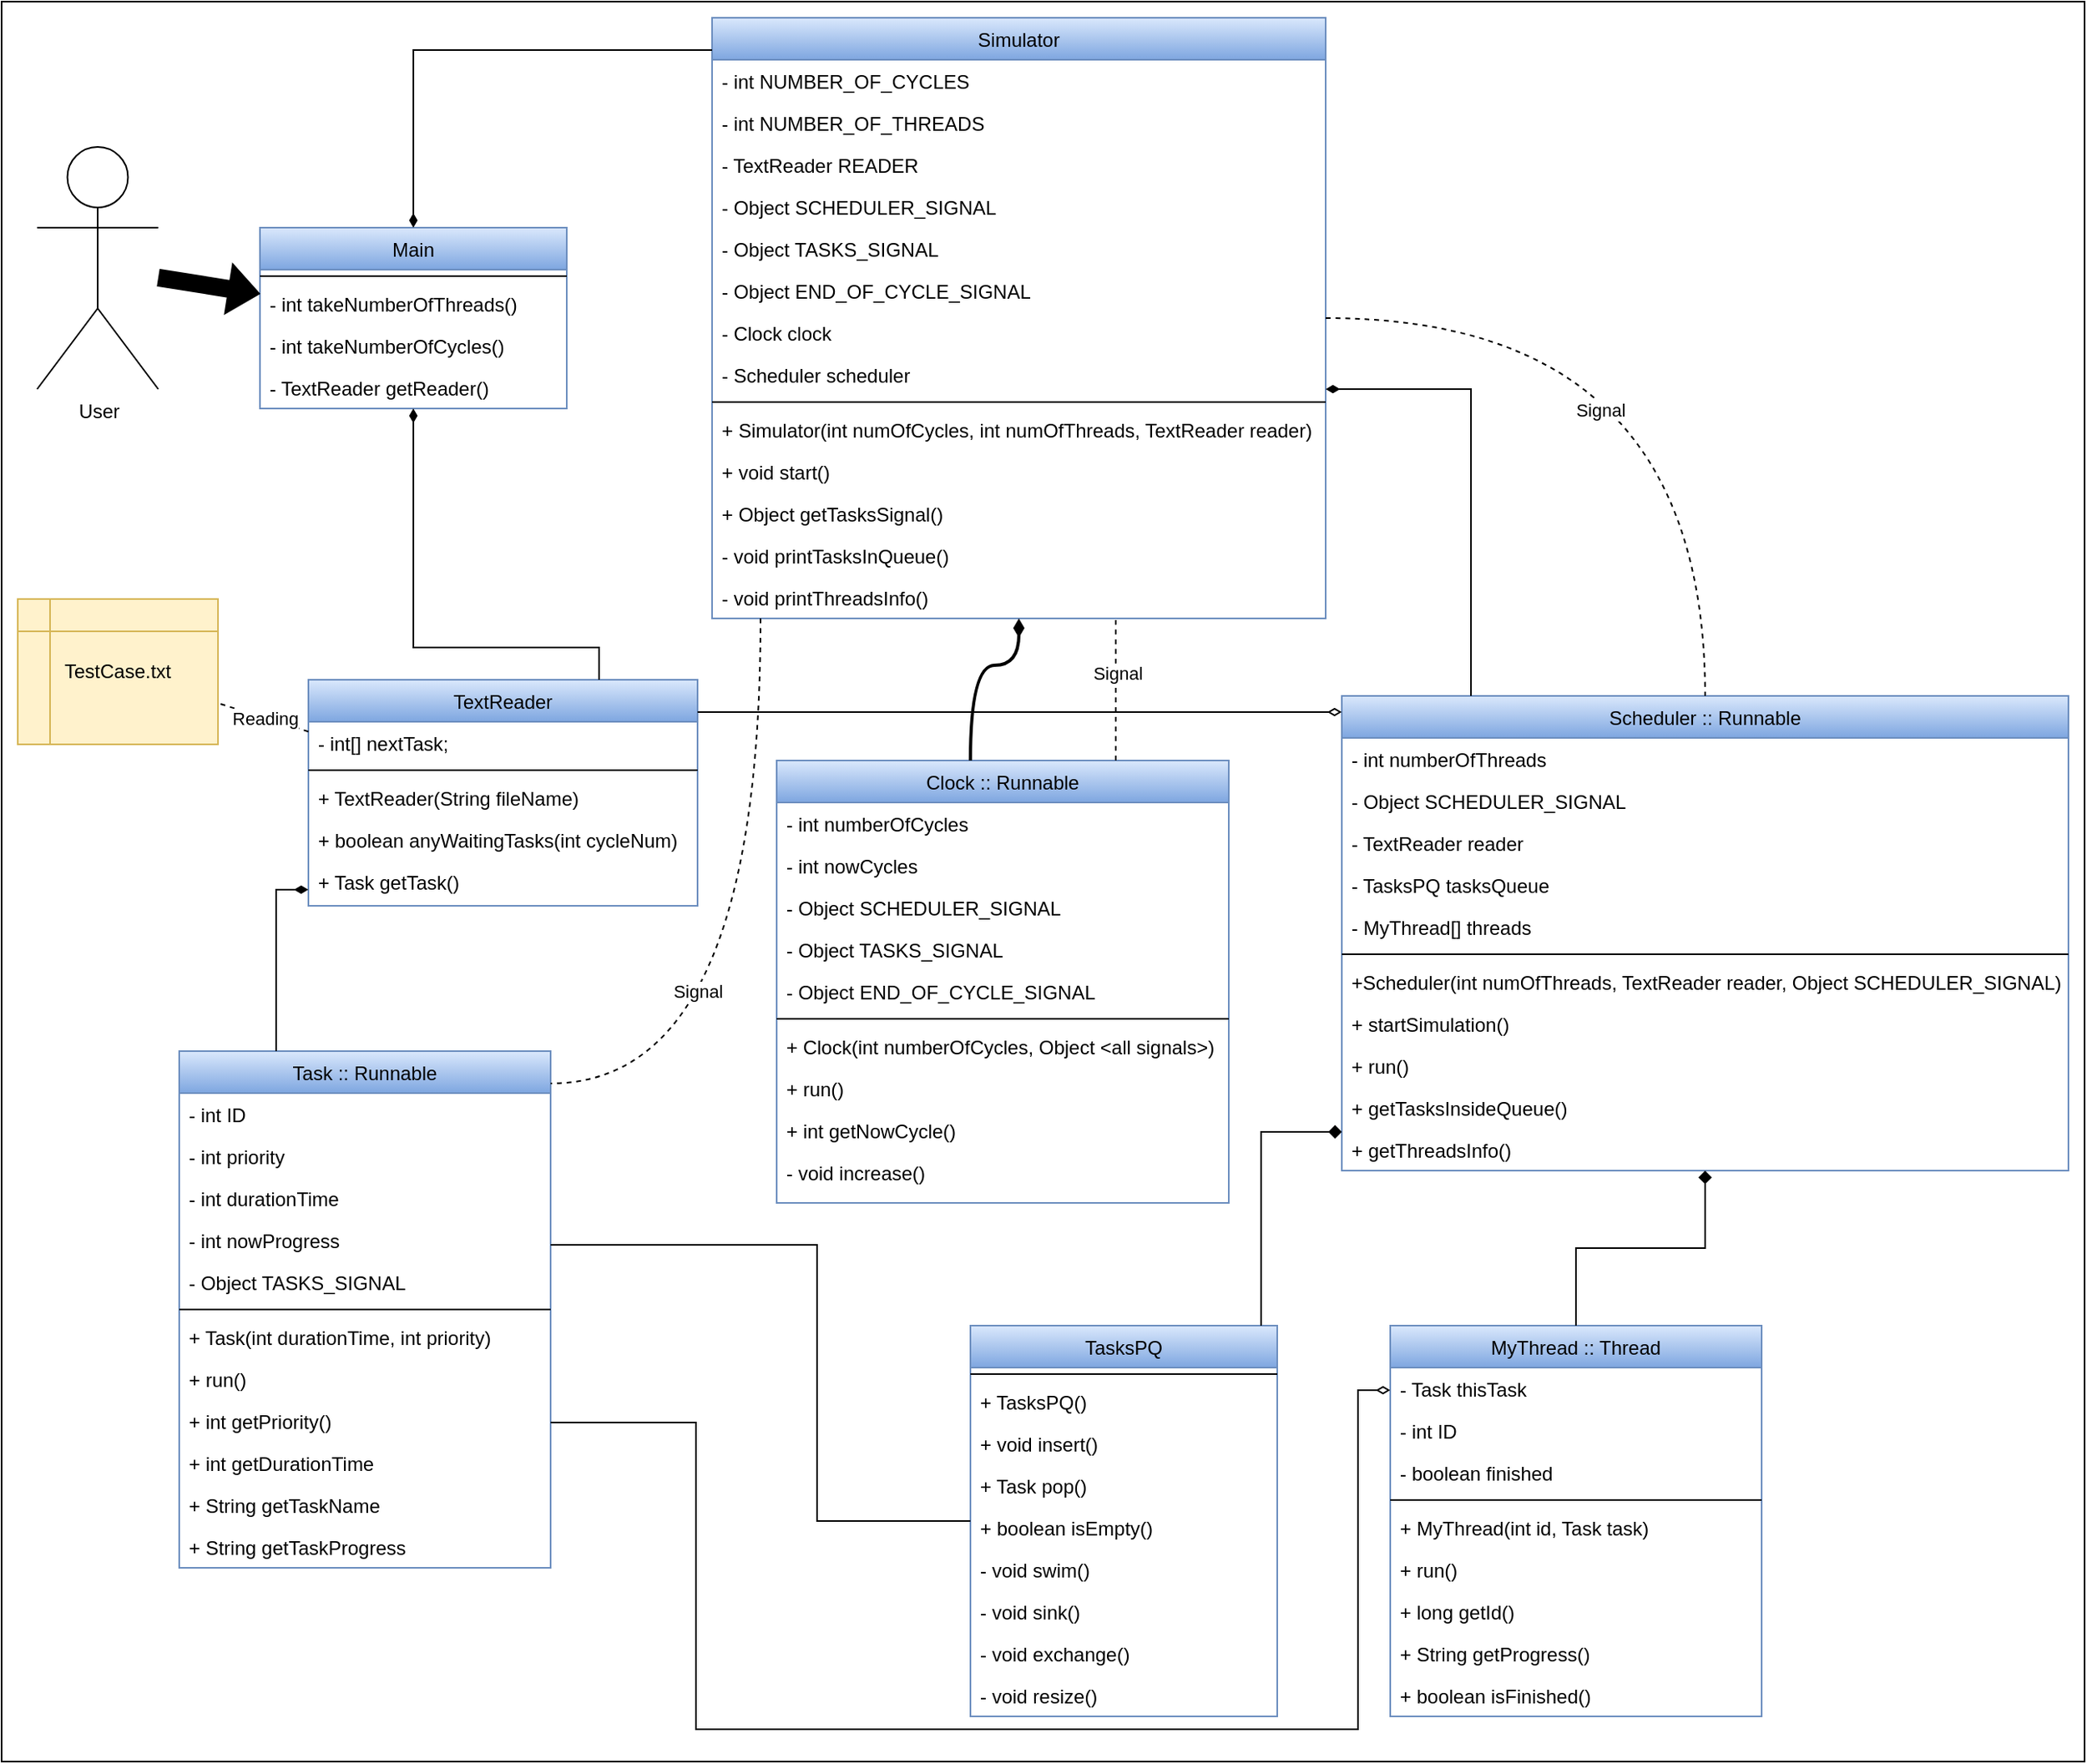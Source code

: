 <mxfile version="20.4.1" type="device"><diagram id="C5RBs43oDa-KdzZeNtuy" name="Page-1"><mxGraphModel dx="2091" dy="1861" grid="1" gridSize="10" guides="1" tooltips="1" connect="1" arrows="1" fold="1" page="1" pageScale="1" pageWidth="827" pageHeight="1169" math="0" shadow="0"><root><mxCell id="WIyWlLk6GJQsqaUBKTNV-0"/><mxCell id="WIyWlLk6GJQsqaUBKTNV-1" parent="WIyWlLk6GJQsqaUBKTNV-0"/><mxCell id="zVzyhYFmTYG69KdpOqVB-53" value="" style="rounded=0;whiteSpace=wrap;html=1;" vertex="1" parent="WIyWlLk6GJQsqaUBKTNV-1"><mxGeometry x="-510" y="-510" width="1290" height="1090" as="geometry"/></mxCell><mxCell id="zkfFHV4jXpPFQw0GAbJ--0" value="Clock :: Runnable" style="swimlane;fontStyle=0;align=center;verticalAlign=top;childLayout=stackLayout;horizontal=1;startSize=26;horizontalStack=0;resizeParent=1;resizeLast=0;collapsible=1;marginBottom=0;rounded=0;shadow=0;strokeWidth=1;fillColor=#dae8fc;gradientColor=#7ea6e0;strokeColor=#6c8ebf;" parent="WIyWlLk6GJQsqaUBKTNV-1" vertex="1"><mxGeometry x="-30" y="-40" width="280" height="274" as="geometry"><mxRectangle x="230" y="140" width="160" height="26" as="alternateBounds"/></mxGeometry></mxCell><mxCell id="zkfFHV4jXpPFQw0GAbJ--1" value="- int numberOfCycles" style="text;align=left;verticalAlign=top;spacingLeft=4;spacingRight=4;overflow=hidden;rotatable=0;points=[[0,0.5],[1,0.5]];portConstraint=eastwest;" parent="zkfFHV4jXpPFQw0GAbJ--0" vertex="1"><mxGeometry y="26" width="280" height="26" as="geometry"/></mxCell><mxCell id="zkfFHV4jXpPFQw0GAbJ--2" value="- int nowCycles" style="text;align=left;verticalAlign=top;spacingLeft=4;spacingRight=4;overflow=hidden;rotatable=0;points=[[0,0.5],[1,0.5]];portConstraint=eastwest;rounded=0;shadow=0;html=0;" parent="zkfFHV4jXpPFQw0GAbJ--0" vertex="1"><mxGeometry y="52" width="280" height="26" as="geometry"/></mxCell><mxCell id="zkfFHV4jXpPFQw0GAbJ--3" value="- Object SCHEDULER_SIGNAL" style="text;align=left;verticalAlign=top;spacingLeft=4;spacingRight=4;overflow=hidden;rotatable=0;points=[[0,0.5],[1,0.5]];portConstraint=eastwest;rounded=0;shadow=0;html=0;" parent="zkfFHV4jXpPFQw0GAbJ--0" vertex="1"><mxGeometry y="78" width="280" height="26" as="geometry"/></mxCell><mxCell id="sqy1fFv44-KENvh7RSw1-2" value="- Object TASKS_SIGNAL" style="text;align=left;verticalAlign=top;spacingLeft=4;spacingRight=4;overflow=hidden;rotatable=0;points=[[0,0.5],[1,0.5]];portConstraint=eastwest;rounded=0;shadow=0;html=0;" parent="zkfFHV4jXpPFQw0GAbJ--0" vertex="1"><mxGeometry y="104" width="280" height="26" as="geometry"/></mxCell><mxCell id="zVzyhYFmTYG69KdpOqVB-7" value="- Object END_OF_CYCLE_SIGNAL" style="text;align=left;verticalAlign=top;spacingLeft=4;spacingRight=4;overflow=hidden;rotatable=0;points=[[0,0.5],[1,0.5]];portConstraint=eastwest;rounded=0;shadow=0;html=0;" vertex="1" parent="zkfFHV4jXpPFQw0GAbJ--0"><mxGeometry y="130" width="280" height="26" as="geometry"/></mxCell><mxCell id="zkfFHV4jXpPFQw0GAbJ--4" value="" style="line;html=1;strokeWidth=1;align=left;verticalAlign=middle;spacingTop=-1;spacingLeft=3;spacingRight=3;rotatable=0;labelPosition=right;points=[];portConstraint=eastwest;" parent="zkfFHV4jXpPFQw0GAbJ--0" vertex="1"><mxGeometry y="156" width="280" height="8" as="geometry"/></mxCell><mxCell id="zkfFHV4jXpPFQw0GAbJ--5" value="+ Clock(int numberOfCycles, Object &lt;all signals&gt;)" style="text;align=left;verticalAlign=top;spacingLeft=4;spacingRight=4;overflow=hidden;rotatable=0;points=[[0,0.5],[1,0.5]];portConstraint=eastwest;" parent="zkfFHV4jXpPFQw0GAbJ--0" vertex="1"><mxGeometry y="164" width="280" height="26" as="geometry"/></mxCell><mxCell id="sqy1fFv44-KENvh7RSw1-3" value="+ run()" style="text;align=left;verticalAlign=top;spacingLeft=4;spacingRight=4;overflow=hidden;rotatable=0;points=[[0,0.5],[1,0.5]];portConstraint=eastwest;" parent="zkfFHV4jXpPFQw0GAbJ--0" vertex="1"><mxGeometry y="190" width="280" height="26" as="geometry"/></mxCell><mxCell id="sqy1fFv44-KENvh7RSw1-4" value="+ int getNowCycle()" style="text;align=left;verticalAlign=top;spacingLeft=4;spacingRight=4;overflow=hidden;rotatable=0;points=[[0,0.5],[1,0.5]];portConstraint=eastwest;" parent="zkfFHV4jXpPFQw0GAbJ--0" vertex="1"><mxGeometry y="216" width="280" height="26" as="geometry"/></mxCell><mxCell id="sqy1fFv44-KENvh7RSw1-7" value="- void increase()" style="text;align=left;verticalAlign=top;spacingLeft=4;spacingRight=4;overflow=hidden;rotatable=0;points=[[0,0.5],[1,0.5]];portConstraint=eastwest;" parent="zkfFHV4jXpPFQw0GAbJ--0" vertex="1"><mxGeometry y="242" width="280" height="26" as="geometry"/></mxCell><mxCell id="zkfFHV4jXpPFQw0GAbJ--13" value="Main" style="swimlane;fontStyle=0;align=center;verticalAlign=top;childLayout=stackLayout;horizontal=1;startSize=26;horizontalStack=0;resizeParent=1;resizeLast=0;collapsible=1;marginBottom=0;rounded=0;shadow=0;strokeWidth=1;fillColor=#dae8fc;gradientColor=#7ea6e0;strokeColor=#6c8ebf;" parent="WIyWlLk6GJQsqaUBKTNV-1" vertex="1"><mxGeometry x="-350" y="-370" width="190" height="112" as="geometry"><mxRectangle x="340" y="380" width="170" height="26" as="alternateBounds"/></mxGeometry></mxCell><mxCell id="zkfFHV4jXpPFQw0GAbJ--15" value="" style="line;html=1;strokeWidth=1;align=left;verticalAlign=middle;spacingTop=-1;spacingLeft=3;spacingRight=3;rotatable=0;labelPosition=right;points=[];portConstraint=eastwest;" parent="zkfFHV4jXpPFQw0GAbJ--13" vertex="1"><mxGeometry y="26" width="190" height="8" as="geometry"/></mxCell><mxCell id="zkfFHV4jXpPFQw0GAbJ--14" value="- int takeNumberOfThreads()" style="text;align=left;verticalAlign=top;spacingLeft=4;spacingRight=4;overflow=hidden;rotatable=0;points=[[0,0.5],[1,0.5]];portConstraint=eastwest;" parent="zkfFHV4jXpPFQw0GAbJ--13" vertex="1"><mxGeometry y="34" width="190" height="26" as="geometry"/></mxCell><mxCell id="sqy1fFv44-KENvh7RSw1-0" value="- int takeNumberOfCycles()" style="text;align=left;verticalAlign=top;spacingLeft=4;spacingRight=4;overflow=hidden;rotatable=0;points=[[0,0.5],[1,0.5]];portConstraint=eastwest;" parent="zkfFHV4jXpPFQw0GAbJ--13" vertex="1"><mxGeometry y="60" width="190" height="26" as="geometry"/></mxCell><mxCell id="sqy1fFv44-KENvh7RSw1-1" value="- TextReader getReader()" style="text;align=left;verticalAlign=top;spacingLeft=4;spacingRight=4;overflow=hidden;rotatable=0;points=[[0,0.5],[1,0.5]];portConstraint=eastwest;" parent="zkfFHV4jXpPFQw0GAbJ--13" vertex="1"><mxGeometry y="86" width="190" height="26" as="geometry"/></mxCell><mxCell id="sqy1fFv44-KENvh7RSw1-8" value="MyThread :: Thread" style="swimlane;fontStyle=0;align=center;verticalAlign=top;childLayout=stackLayout;horizontal=1;startSize=26;horizontalStack=0;resizeParent=1;resizeLast=0;collapsible=1;marginBottom=0;rounded=0;shadow=0;strokeWidth=1;fillColor=#dae8fc;gradientColor=#7ea6e0;strokeColor=#6c8ebf;" parent="WIyWlLk6GJQsqaUBKTNV-1" vertex="1"><mxGeometry x="350" y="310" width="230" height="242" as="geometry"><mxRectangle x="230" y="140" width="160" height="26" as="alternateBounds"/></mxGeometry></mxCell><mxCell id="sqy1fFv44-KENvh7RSw1-9" value="- Task thisTask" style="text;align=left;verticalAlign=top;spacingLeft=4;spacingRight=4;overflow=hidden;rotatable=0;points=[[0,0.5],[1,0.5]];portConstraint=eastwest;" parent="sqy1fFv44-KENvh7RSw1-8" vertex="1"><mxGeometry y="26" width="230" height="26" as="geometry"/></mxCell><mxCell id="sqy1fFv44-KENvh7RSw1-10" value="- int ID" style="text;align=left;verticalAlign=top;spacingLeft=4;spacingRight=4;overflow=hidden;rotatable=0;points=[[0,0.5],[1,0.5]];portConstraint=eastwest;rounded=0;shadow=0;html=0;" parent="sqy1fFv44-KENvh7RSw1-8" vertex="1"><mxGeometry y="52" width="230" height="26" as="geometry"/></mxCell><mxCell id="sqy1fFv44-KENvh7RSw1-11" value="- boolean finished" style="text;align=left;verticalAlign=top;spacingLeft=4;spacingRight=4;overflow=hidden;rotatable=0;points=[[0,0.5],[1,0.5]];portConstraint=eastwest;rounded=0;shadow=0;html=0;" parent="sqy1fFv44-KENvh7RSw1-8" vertex="1"><mxGeometry y="78" width="230" height="26" as="geometry"/></mxCell><mxCell id="sqy1fFv44-KENvh7RSw1-13" value="" style="line;html=1;strokeWidth=1;align=left;verticalAlign=middle;spacingTop=-1;spacingLeft=3;spacingRight=3;rotatable=0;labelPosition=right;points=[];portConstraint=eastwest;" parent="sqy1fFv44-KENvh7RSw1-8" vertex="1"><mxGeometry y="104" width="230" height="8" as="geometry"/></mxCell><mxCell id="sqy1fFv44-KENvh7RSw1-14" value="+ MyThread(int id, Task task)" style="text;align=left;verticalAlign=top;spacingLeft=4;spacingRight=4;overflow=hidden;rotatable=0;points=[[0,0.5],[1,0.5]];portConstraint=eastwest;" parent="sqy1fFv44-KENvh7RSw1-8" vertex="1"><mxGeometry y="112" width="230" height="26" as="geometry"/></mxCell><mxCell id="sqy1fFv44-KENvh7RSw1-15" value="+ run()" style="text;align=left;verticalAlign=top;spacingLeft=4;spacingRight=4;overflow=hidden;rotatable=0;points=[[0,0.5],[1,0.5]];portConstraint=eastwest;" parent="sqy1fFv44-KENvh7RSw1-8" vertex="1"><mxGeometry y="138" width="230" height="26" as="geometry"/></mxCell><mxCell id="sqy1fFv44-KENvh7RSw1-16" value="+ long getId()" style="text;align=left;verticalAlign=top;spacingLeft=4;spacingRight=4;overflow=hidden;rotatable=0;points=[[0,0.5],[1,0.5]];portConstraint=eastwest;" parent="sqy1fFv44-KENvh7RSw1-8" vertex="1"><mxGeometry y="164" width="230" height="26" as="geometry"/></mxCell><mxCell id="sqy1fFv44-KENvh7RSw1-17" value="+ String getProgress()" style="text;align=left;verticalAlign=top;spacingLeft=4;spacingRight=4;overflow=hidden;rotatable=0;points=[[0,0.5],[1,0.5]];portConstraint=eastwest;" parent="sqy1fFv44-KENvh7RSw1-8" vertex="1"><mxGeometry y="190" width="230" height="26" as="geometry"/></mxCell><mxCell id="sqy1fFv44-KENvh7RSw1-18" value="+ boolean isFinished()" style="text;align=left;verticalAlign=top;spacingLeft=4;spacingRight=4;overflow=hidden;rotatable=0;points=[[0,0.5],[1,0.5]];portConstraint=eastwest;" parent="sqy1fFv44-KENvh7RSw1-8" vertex="1"><mxGeometry y="216" width="230" height="26" as="geometry"/></mxCell><mxCell id="sqy1fFv44-KENvh7RSw1-21" value="Scheduler :: Runnable" style="swimlane;fontStyle=0;align=center;verticalAlign=top;childLayout=stackLayout;horizontal=1;startSize=26;horizontalStack=0;resizeParent=1;resizeLast=0;collapsible=1;marginBottom=0;rounded=0;shadow=0;strokeWidth=1;fillColor=#dae8fc;gradientColor=#7ea6e0;strokeColor=#6c8ebf;" parent="WIyWlLk6GJQsqaUBKTNV-1" vertex="1"><mxGeometry x="320" y="-80" width="450" height="294" as="geometry"><mxRectangle x="230" y="140" width="160" height="26" as="alternateBounds"/></mxGeometry></mxCell><mxCell id="sqy1fFv44-KENvh7RSw1-22" value="- int numberOfThreads" style="text;align=left;verticalAlign=top;spacingLeft=4;spacingRight=4;overflow=hidden;rotatable=0;points=[[0,0.5],[1,0.5]];portConstraint=eastwest;" parent="sqy1fFv44-KENvh7RSw1-21" vertex="1"><mxGeometry y="26" width="450" height="26" as="geometry"/></mxCell><mxCell id="sqy1fFv44-KENvh7RSw1-24" value="- Object SCHEDULER_SIGNAL" style="text;align=left;verticalAlign=top;spacingLeft=4;spacingRight=4;overflow=hidden;rotatable=0;points=[[0,0.5],[1,0.5]];portConstraint=eastwest;rounded=0;shadow=0;html=0;" parent="sqy1fFv44-KENvh7RSw1-21" vertex="1"><mxGeometry y="52" width="450" height="26" as="geometry"/></mxCell><mxCell id="sqy1fFv44-KENvh7RSw1-31" value="- TextReader reader" style="text;align=left;verticalAlign=top;spacingLeft=4;spacingRight=4;overflow=hidden;rotatable=0;points=[[0,0.5],[1,0.5]];portConstraint=eastwest;rounded=0;shadow=0;html=0;" parent="sqy1fFv44-KENvh7RSw1-21" vertex="1"><mxGeometry y="78" width="450" height="26" as="geometry"/></mxCell><mxCell id="zVzyhYFmTYG69KdpOqVB-0" value="- TasksPQ tasksQueue" style="text;align=left;verticalAlign=top;spacingLeft=4;spacingRight=4;overflow=hidden;rotatable=0;points=[[0,0.5],[1,0.5]];portConstraint=eastwest;rounded=0;shadow=0;html=0;" vertex="1" parent="sqy1fFv44-KENvh7RSw1-21"><mxGeometry y="104" width="450" height="26" as="geometry"/></mxCell><mxCell id="zVzyhYFmTYG69KdpOqVB-1" value="- MyThread[] threads" style="text;align=left;verticalAlign=top;spacingLeft=4;spacingRight=4;overflow=hidden;rotatable=0;points=[[0,0.5],[1,0.5]];portConstraint=eastwest;rounded=0;shadow=0;html=0;" vertex="1" parent="sqy1fFv44-KENvh7RSw1-21"><mxGeometry y="130" width="450" height="26" as="geometry"/></mxCell><mxCell id="sqy1fFv44-KENvh7RSw1-25" value="" style="line;html=1;strokeWidth=1;align=left;verticalAlign=middle;spacingTop=-1;spacingLeft=3;spacingRight=3;rotatable=0;labelPosition=right;points=[];portConstraint=eastwest;" parent="sqy1fFv44-KENvh7RSw1-21" vertex="1"><mxGeometry y="156" width="450" height="8" as="geometry"/></mxCell><mxCell id="sqy1fFv44-KENvh7RSw1-26" value="+Scheduler(int numOfThreads, TextReader reader, Object SCHEDULER_SIGNAL)" style="text;align=left;verticalAlign=top;spacingLeft=4;spacingRight=4;overflow=hidden;rotatable=0;points=[[0,0.5],[1,0.5]];portConstraint=eastwest;" parent="sqy1fFv44-KENvh7RSw1-21" vertex="1"><mxGeometry y="164" width="450" height="26" as="geometry"/></mxCell><mxCell id="sqy1fFv44-KENvh7RSw1-27" value="+ startSimulation()" style="text;align=left;verticalAlign=top;spacingLeft=4;spacingRight=4;overflow=hidden;rotatable=0;points=[[0,0.5],[1,0.5]];portConstraint=eastwest;" parent="sqy1fFv44-KENvh7RSw1-21" vertex="1"><mxGeometry y="190" width="450" height="26" as="geometry"/></mxCell><mxCell id="zVzyhYFmTYG69KdpOqVB-2" value="+ run()" style="text;align=left;verticalAlign=top;spacingLeft=4;spacingRight=4;overflow=hidden;rotatable=0;points=[[0,0.5],[1,0.5]];portConstraint=eastwest;" vertex="1" parent="sqy1fFv44-KENvh7RSw1-21"><mxGeometry y="216" width="450" height="26" as="geometry"/></mxCell><mxCell id="zVzyhYFmTYG69KdpOqVB-3" value="+ getTasksInsideQueue()" style="text;align=left;verticalAlign=top;spacingLeft=4;spacingRight=4;overflow=hidden;rotatable=0;points=[[0,0.5],[1,0.5]];portConstraint=eastwest;" vertex="1" parent="sqy1fFv44-KENvh7RSw1-21"><mxGeometry y="242" width="450" height="26" as="geometry"/></mxCell><mxCell id="zVzyhYFmTYG69KdpOqVB-4" value="+ getThreadsInfo()" style="text;align=left;verticalAlign=top;spacingLeft=4;spacingRight=4;overflow=hidden;rotatable=0;points=[[0,0.5],[1,0.5]];portConstraint=eastwest;" vertex="1" parent="sqy1fFv44-KENvh7RSw1-21"><mxGeometry y="268" width="450" height="26" as="geometry"/></mxCell><mxCell id="sqy1fFv44-KENvh7RSw1-32" value="Task :: Runnable" style="swimlane;fontStyle=0;align=center;verticalAlign=top;childLayout=stackLayout;horizontal=1;startSize=26;horizontalStack=0;resizeParent=1;resizeLast=0;collapsible=1;marginBottom=0;rounded=0;shadow=0;strokeWidth=1;fillColor=#dae8fc;gradientColor=#7ea6e0;strokeColor=#6c8ebf;" parent="WIyWlLk6GJQsqaUBKTNV-1" vertex="1"><mxGeometry x="-400" y="140" width="230" height="320" as="geometry"><mxRectangle x="230" y="140" width="160" height="26" as="alternateBounds"/></mxGeometry></mxCell><mxCell id="sqy1fFv44-KENvh7RSw1-34" value="- int ID" style="text;align=left;verticalAlign=top;spacingLeft=4;spacingRight=4;overflow=hidden;rotatable=0;points=[[0,0.5],[1,0.5]];portConstraint=eastwest;rounded=0;shadow=0;html=0;" parent="sqy1fFv44-KENvh7RSw1-32" vertex="1"><mxGeometry y="26" width="230" height="26" as="geometry"/></mxCell><mxCell id="sqy1fFv44-KENvh7RSw1-35" value="- int priority" style="text;align=left;verticalAlign=top;spacingLeft=4;spacingRight=4;overflow=hidden;rotatable=0;points=[[0,0.5],[1,0.5]];portConstraint=eastwest;rounded=0;shadow=0;html=0;" parent="sqy1fFv44-KENvh7RSw1-32" vertex="1"><mxGeometry y="52" width="230" height="26" as="geometry"/></mxCell><mxCell id="sqy1fFv44-KENvh7RSw1-36" value="- int durationTime" style="text;align=left;verticalAlign=top;spacingLeft=4;spacingRight=4;overflow=hidden;rotatable=0;points=[[0,0.5],[1,0.5]];portConstraint=eastwest;rounded=0;shadow=0;html=0;" parent="sqy1fFv44-KENvh7RSw1-32" vertex="1"><mxGeometry y="78" width="230" height="26" as="geometry"/></mxCell><mxCell id="zVzyhYFmTYG69KdpOqVB-5" value="- int nowProgress" style="text;align=left;verticalAlign=top;spacingLeft=4;spacingRight=4;overflow=hidden;rotatable=0;points=[[0,0.5],[1,0.5]];portConstraint=eastwest;" vertex="1" parent="sqy1fFv44-KENvh7RSw1-32"><mxGeometry y="104" width="230" height="26" as="geometry"/></mxCell><mxCell id="sqy1fFv44-KENvh7RSw1-33" value="- Object TASKS_SIGNAL" style="text;align=left;verticalAlign=top;spacingLeft=4;spacingRight=4;overflow=hidden;rotatable=0;points=[[0,0.5],[1,0.5]];portConstraint=eastwest;" parent="sqy1fFv44-KENvh7RSw1-32" vertex="1"><mxGeometry y="130" width="230" height="26" as="geometry"/></mxCell><mxCell id="sqy1fFv44-KENvh7RSw1-37" value="" style="line;html=1;strokeWidth=1;align=left;verticalAlign=middle;spacingTop=-1;spacingLeft=3;spacingRight=3;rotatable=0;labelPosition=right;points=[];portConstraint=eastwest;" parent="sqy1fFv44-KENvh7RSw1-32" vertex="1"><mxGeometry y="156" width="230" height="8" as="geometry"/></mxCell><mxCell id="sqy1fFv44-KENvh7RSw1-38" value="+ Task(int durationTime, int priority)" style="text;align=left;verticalAlign=top;spacingLeft=4;spacingRight=4;overflow=hidden;rotatable=0;points=[[0,0.5],[1,0.5]];portConstraint=eastwest;" parent="sqy1fFv44-KENvh7RSw1-32" vertex="1"><mxGeometry y="164" width="230" height="26" as="geometry"/></mxCell><mxCell id="sqy1fFv44-KENvh7RSw1-39" value="+ run()" style="text;align=left;verticalAlign=top;spacingLeft=4;spacingRight=4;overflow=hidden;rotatable=0;points=[[0,0.5],[1,0.5]];portConstraint=eastwest;" parent="sqy1fFv44-KENvh7RSw1-32" vertex="1"><mxGeometry y="190" width="230" height="26" as="geometry"/></mxCell><mxCell id="sqy1fFv44-KENvh7RSw1-40" value="+ int getPriority()" style="text;align=left;verticalAlign=top;spacingLeft=4;spacingRight=4;overflow=hidden;rotatable=0;points=[[0,0.5],[1,0.5]];portConstraint=eastwest;" parent="sqy1fFv44-KENvh7RSw1-32" vertex="1"><mxGeometry y="216" width="230" height="26" as="geometry"/></mxCell><mxCell id="sqy1fFv44-KENvh7RSw1-41" value="+ int getDurationTime" style="text;align=left;verticalAlign=top;spacingLeft=4;spacingRight=4;overflow=hidden;rotatable=0;points=[[0,0.5],[1,0.5]];portConstraint=eastwest;" parent="sqy1fFv44-KENvh7RSw1-32" vertex="1"><mxGeometry y="242" width="230" height="26" as="geometry"/></mxCell><mxCell id="zVzyhYFmTYG69KdpOqVB-6" value="+ String getTaskName" style="text;align=left;verticalAlign=top;spacingLeft=4;spacingRight=4;overflow=hidden;rotatable=0;points=[[0,0.5],[1,0.5]];portConstraint=eastwest;" vertex="1" parent="sqy1fFv44-KENvh7RSw1-32"><mxGeometry y="268" width="230" height="26" as="geometry"/></mxCell><mxCell id="sqy1fFv44-KENvh7RSw1-42" value="+ String getTaskProgress" style="text;align=left;verticalAlign=top;spacingLeft=4;spacingRight=4;overflow=hidden;rotatable=0;points=[[0,0.5],[1,0.5]];portConstraint=eastwest;" parent="sqy1fFv44-KENvh7RSw1-32" vertex="1"><mxGeometry y="294" width="230" height="26" as="geometry"/></mxCell><mxCell id="sqy1fFv44-KENvh7RSw1-45" value="TasksPQ" style="swimlane;fontStyle=0;align=center;verticalAlign=top;childLayout=stackLayout;horizontal=1;startSize=26;horizontalStack=0;resizeParent=1;resizeLast=0;collapsible=1;marginBottom=0;rounded=0;shadow=0;strokeWidth=1;fillColor=#dae8fc;gradientColor=#7ea6e0;strokeColor=#6c8ebf;" parent="WIyWlLk6GJQsqaUBKTNV-1" vertex="1"><mxGeometry x="90" y="310" width="190" height="242" as="geometry"><mxRectangle x="340" y="380" width="170" height="26" as="alternateBounds"/></mxGeometry></mxCell><mxCell id="sqy1fFv44-KENvh7RSw1-46" value="" style="line;html=1;strokeWidth=1;align=left;verticalAlign=middle;spacingTop=-1;spacingLeft=3;spacingRight=3;rotatable=0;labelPosition=right;points=[];portConstraint=eastwest;" parent="sqy1fFv44-KENvh7RSw1-45" vertex="1"><mxGeometry y="26" width="190" height="8" as="geometry"/></mxCell><mxCell id="sqy1fFv44-KENvh7RSw1-47" value="+ TasksPQ()" style="text;align=left;verticalAlign=top;spacingLeft=4;spacingRight=4;overflow=hidden;rotatable=0;points=[[0,0.5],[1,0.5]];portConstraint=eastwest;" parent="sqy1fFv44-KENvh7RSw1-45" vertex="1"><mxGeometry y="34" width="190" height="26" as="geometry"/></mxCell><mxCell id="sqy1fFv44-KENvh7RSw1-48" value="+ void insert()" style="text;align=left;verticalAlign=top;spacingLeft=4;spacingRight=4;overflow=hidden;rotatable=0;points=[[0,0.5],[1,0.5]];portConstraint=eastwest;" parent="sqy1fFv44-KENvh7RSw1-45" vertex="1"><mxGeometry y="60" width="190" height="26" as="geometry"/></mxCell><mxCell id="sqy1fFv44-KENvh7RSw1-50" value="+ Task pop()" style="text;align=left;verticalAlign=top;spacingLeft=4;spacingRight=4;overflow=hidden;rotatable=0;points=[[0,0.5],[1,0.5]];portConstraint=eastwest;" parent="sqy1fFv44-KENvh7RSw1-45" vertex="1"><mxGeometry y="86" width="190" height="26" as="geometry"/></mxCell><mxCell id="sqy1fFv44-KENvh7RSw1-52" value="+ boolean isEmpty()" style="text;align=left;verticalAlign=top;spacingLeft=4;spacingRight=4;overflow=hidden;rotatable=0;points=[[0,0.5],[1,0.5]];portConstraint=eastwest;" parent="sqy1fFv44-KENvh7RSw1-45" vertex="1"><mxGeometry y="112" width="190" height="26" as="geometry"/></mxCell><mxCell id="sqy1fFv44-KENvh7RSw1-49" value="- void swim()" style="text;align=left;verticalAlign=top;spacingLeft=4;spacingRight=4;overflow=hidden;rotatable=0;points=[[0,0.5],[1,0.5]];portConstraint=eastwest;" parent="sqy1fFv44-KENvh7RSw1-45" vertex="1"><mxGeometry y="138" width="190" height="26" as="geometry"/></mxCell><mxCell id="sqy1fFv44-KENvh7RSw1-51" value="- void sink()" style="text;align=left;verticalAlign=top;spacingLeft=4;spacingRight=4;overflow=hidden;rotatable=0;points=[[0,0.5],[1,0.5]];portConstraint=eastwest;" parent="sqy1fFv44-KENvh7RSw1-45" vertex="1"><mxGeometry y="164" width="190" height="26" as="geometry"/></mxCell><mxCell id="sqy1fFv44-KENvh7RSw1-61" value="- void exchange()" style="text;align=left;verticalAlign=top;spacingLeft=4;spacingRight=4;overflow=hidden;rotatable=0;points=[[0,0.5],[1,0.5]];portConstraint=eastwest;" parent="sqy1fFv44-KENvh7RSw1-45" vertex="1"><mxGeometry y="190" width="190" height="26" as="geometry"/></mxCell><mxCell id="sqy1fFv44-KENvh7RSw1-62" value="- void resize()" style="text;align=left;verticalAlign=top;spacingLeft=4;spacingRight=4;overflow=hidden;rotatable=0;points=[[0,0.5],[1,0.5]];portConstraint=eastwest;" parent="sqy1fFv44-KENvh7RSw1-45" vertex="1"><mxGeometry y="216" width="190" height="26" as="geometry"/></mxCell><mxCell id="sqy1fFv44-KENvh7RSw1-63" value="TextReader" style="swimlane;fontStyle=0;align=center;verticalAlign=top;childLayout=stackLayout;horizontal=1;startSize=26;horizontalStack=0;resizeParent=1;resizeLast=0;collapsible=1;marginBottom=0;rounded=0;shadow=0;strokeWidth=1;fillColor=#dae8fc;gradientColor=#7ea6e0;strokeColor=#6c8ebf;" parent="WIyWlLk6GJQsqaUBKTNV-1" vertex="1"><mxGeometry x="-320" y="-90" width="241" height="140" as="geometry"><mxRectangle x="340" y="380" width="170" height="26" as="alternateBounds"/></mxGeometry></mxCell><mxCell id="sqy1fFv44-KENvh7RSw1-73" value="- int[] nextTask;" style="text;align=left;verticalAlign=top;spacingLeft=4;spacingRight=4;overflow=hidden;rotatable=0;points=[[0,0.5],[1,0.5]];portConstraint=eastwest;" parent="sqy1fFv44-KENvh7RSw1-63" vertex="1"><mxGeometry y="26" width="241" height="26" as="geometry"/></mxCell><mxCell id="sqy1fFv44-KENvh7RSw1-64" value="" style="line;html=1;strokeWidth=1;align=left;verticalAlign=middle;spacingTop=-1;spacingLeft=3;spacingRight=3;rotatable=0;labelPosition=right;points=[];portConstraint=eastwest;" parent="sqy1fFv44-KENvh7RSw1-63" vertex="1"><mxGeometry y="52" width="241" height="8" as="geometry"/></mxCell><mxCell id="sqy1fFv44-KENvh7RSw1-65" value="+ TextReader(String fileName)" style="text;align=left;verticalAlign=top;spacingLeft=4;spacingRight=4;overflow=hidden;rotatable=0;points=[[0,0.5],[1,0.5]];portConstraint=eastwest;" parent="sqy1fFv44-KENvh7RSw1-63" vertex="1"><mxGeometry y="60" width="241" height="26" as="geometry"/></mxCell><mxCell id="sqy1fFv44-KENvh7RSw1-66" value="+ boolean anyWaitingTasks(int cycleNum)" style="text;align=left;verticalAlign=top;spacingLeft=4;spacingRight=4;overflow=hidden;rotatable=0;points=[[0,0.5],[1,0.5]];portConstraint=eastwest;" parent="sqy1fFv44-KENvh7RSw1-63" vertex="1"><mxGeometry y="86" width="241" height="26" as="geometry"/></mxCell><mxCell id="sqy1fFv44-KENvh7RSw1-67" value="+ Task getTask()" style="text;align=left;verticalAlign=top;spacingLeft=4;spacingRight=4;overflow=hidden;rotatable=0;points=[[0,0.5],[1,0.5]];portConstraint=eastwest;" parent="sqy1fFv44-KENvh7RSw1-63" vertex="1"><mxGeometry y="112" width="241" height="26" as="geometry"/></mxCell><mxCell id="sqy1fFv44-KENvh7RSw1-74" value="TestCase.txt" style="shape=internalStorage;whiteSpace=wrap;html=1;backgroundOutline=1;fillColor=#fff2cc;strokeColor=#d6b656;" parent="WIyWlLk6GJQsqaUBKTNV-1" vertex="1"><mxGeometry x="-500" y="-140" width="124" height="90" as="geometry"/></mxCell><mxCell id="sqy1fFv44-KENvh7RSw1-77" value="" style="endArrow=diamondThin;html=1;rounded=0;endFill=1;edgeStyle=elbowEdgeStyle;elbow=vertical;" parent="WIyWlLk6GJQsqaUBKTNV-1" source="sqy1fFv44-KENvh7RSw1-32" target="sqy1fFv44-KENvh7RSw1-63" edge="1"><mxGeometry width="50" height="50" relative="1" as="geometry"><mxPoint x="-380" y="120" as="sourcePoint"/><mxPoint x="-330" as="targetPoint"/><Array as="points"><mxPoint x="-340" y="40"/><mxPoint x="-440" y="40"/><mxPoint x="-370" y="40"/><mxPoint x="-360" y="40"/><mxPoint x="-320" y="30"/></Array></mxGeometry></mxCell><mxCell id="sqy1fFv44-KENvh7RSw1-78" value="" style="endArrow=none;html=1;rounded=0;endFill=0;edgeStyle=orthogonalEdgeStyle;" parent="WIyWlLk6GJQsqaUBKTNV-1" source="sqy1fFv44-KENvh7RSw1-32" target="sqy1fFv44-KENvh7RSw1-45" edge="1"><mxGeometry width="50" height="50" relative="1" as="geometry"><mxPoint x="-270.0" y="152.57" as="sourcePoint"/><mxPoint x="-100.09" y="60" as="targetPoint"/><Array as="points"><mxPoint x="-5" y="260"/></Array></mxGeometry></mxCell><mxCell id="sqy1fFv44-KENvh7RSw1-79" value="" style="endArrow=diamondThin;html=1;rounded=0;endFill=0;edgeStyle=orthogonalEdgeStyle;" parent="WIyWlLk6GJQsqaUBKTNV-1" source="sqy1fFv44-KENvh7RSw1-63" target="sqy1fFv44-KENvh7RSw1-21" edge="1"><mxGeometry width="50" height="50" relative="1" as="geometry"><mxPoint x="-260" y="-85" as="sourcePoint"/><mxPoint x="-150" y="-214" as="targetPoint"/><Array as="points"><mxPoint x="-60" y="-70"/><mxPoint x="-60" y="-70"/></Array></mxGeometry></mxCell><mxCell id="sqy1fFv44-KENvh7RSw1-80" value="" style="endArrow=none;html=1;rounded=0;endFill=0;edgeStyle=orthogonalEdgeStyle;startArrow=diamond;startFill=1;" parent="WIyWlLk6GJQsqaUBKTNV-1" source="sqy1fFv44-KENvh7RSw1-21" target="sqy1fFv44-KENvh7RSw1-45" edge="1"><mxGeometry width="50" height="50" relative="1" as="geometry"><mxPoint x="140.0" y="112.57" as="sourcePoint"/><mxPoint x="309.91" y="20" as="targetPoint"/><Array as="points"><mxPoint x="270" y="190"/></Array></mxGeometry></mxCell><mxCell id="sqy1fFv44-KENvh7RSw1-81" value="" style="endArrow=none;html=1;rounded=0;endFill=0;edgeStyle=orthogonalEdgeStyle;elbow=vertical;startArrow=diamond;startFill=1;" parent="WIyWlLk6GJQsqaUBKTNV-1" source="sqy1fFv44-KENvh7RSw1-21" target="sqy1fFv44-KENvh7RSw1-8" edge="1"><mxGeometry width="50" height="50" relative="1" as="geometry"><mxPoint x="585" y="190" as="sourcePoint"/><mxPoint x="450" y="270" as="targetPoint"/><Array as="points"/></mxGeometry></mxCell><mxCell id="sqy1fFv44-KENvh7RSw1-87" value="" style="endArrow=none;html=1;rounded=0;endFill=0;elbow=vertical;startArrow=none;startFill=0;dashed=1;" parent="WIyWlLk6GJQsqaUBKTNV-1" source="sqy1fFv44-KENvh7RSw1-63" target="sqy1fFv44-KENvh7RSw1-74" edge="1"><mxGeometry width="50" height="50" relative="1" as="geometry"><mxPoint x="-542.26" y="-320" as="sourcePoint"/><mxPoint x="-542.26" y="80" as="targetPoint"/></mxGeometry></mxCell><mxCell id="sqy1fFv44-KENvh7RSw1-88" value="Reading" style="edgeLabel;html=1;align=center;verticalAlign=middle;resizable=0;points=[];" parent="sqy1fFv44-KENvh7RSw1-87" vertex="1" connectable="0"><mxGeometry x="-0.021" relative="1" as="geometry"><mxPoint as="offset"/></mxGeometry></mxCell><mxCell id="zVzyhYFmTYG69KdpOqVB-8" value="Simulator" style="swimlane;fontStyle=0;align=center;verticalAlign=top;childLayout=stackLayout;horizontal=1;startSize=26;horizontalStack=0;resizeParent=1;resizeLast=0;collapsible=1;marginBottom=0;rounded=0;shadow=0;strokeWidth=1;fillColor=#dae8fc;gradientColor=#7ea6e0;strokeColor=#6c8ebf;" vertex="1" parent="WIyWlLk6GJQsqaUBKTNV-1"><mxGeometry x="-70" y="-500" width="380" height="372" as="geometry"><mxRectangle x="230" y="140" width="160" height="26" as="alternateBounds"/></mxGeometry></mxCell><mxCell id="zVzyhYFmTYG69KdpOqVB-9" value="- int NUMBER_OF_CYCLES" style="text;align=left;verticalAlign=top;spacingLeft=4;spacingRight=4;overflow=hidden;rotatable=0;points=[[0,0.5],[1,0.5]];portConstraint=eastwest;" vertex="1" parent="zVzyhYFmTYG69KdpOqVB-8"><mxGeometry y="26" width="380" height="26" as="geometry"/></mxCell><mxCell id="zVzyhYFmTYG69KdpOqVB-10" value="- int NUMBER_OF_THREADS" style="text;align=left;verticalAlign=top;spacingLeft=4;spacingRight=4;overflow=hidden;rotatable=0;points=[[0,0.5],[1,0.5]];portConstraint=eastwest;rounded=0;shadow=0;html=0;" vertex="1" parent="zVzyhYFmTYG69KdpOqVB-8"><mxGeometry y="52" width="380" height="26" as="geometry"/></mxCell><mxCell id="zVzyhYFmTYG69KdpOqVB-11" value="- TextReader READER" style="text;align=left;verticalAlign=top;spacingLeft=4;spacingRight=4;overflow=hidden;rotatable=0;points=[[0,0.5],[1,0.5]];portConstraint=eastwest;rounded=0;shadow=0;html=0;" vertex="1" parent="zVzyhYFmTYG69KdpOqVB-8"><mxGeometry y="78" width="380" height="26" as="geometry"/></mxCell><mxCell id="zVzyhYFmTYG69KdpOqVB-12" value="- Object SCHEDULER_SIGNAL" style="text;align=left;verticalAlign=top;spacingLeft=4;spacingRight=4;overflow=hidden;rotatable=0;points=[[0,0.5],[1,0.5]];portConstraint=eastwest;rounded=0;shadow=0;html=0;" vertex="1" parent="zVzyhYFmTYG69KdpOqVB-8"><mxGeometry y="104" width="380" height="26" as="geometry"/></mxCell><mxCell id="zVzyhYFmTYG69KdpOqVB-19" value="- Object TASKS_SIGNAL" style="text;align=left;verticalAlign=top;spacingLeft=4;spacingRight=4;overflow=hidden;rotatable=0;points=[[0,0.5],[1,0.5]];portConstraint=eastwest;rounded=0;shadow=0;html=0;" vertex="1" parent="zVzyhYFmTYG69KdpOqVB-8"><mxGeometry y="130" width="380" height="26" as="geometry"/></mxCell><mxCell id="zVzyhYFmTYG69KdpOqVB-13" value="- Object END_OF_CYCLE_SIGNAL" style="text;align=left;verticalAlign=top;spacingLeft=4;spacingRight=4;overflow=hidden;rotatable=0;points=[[0,0.5],[1,0.5]];portConstraint=eastwest;rounded=0;shadow=0;html=0;" vertex="1" parent="zVzyhYFmTYG69KdpOqVB-8"><mxGeometry y="156" width="380" height="26" as="geometry"/></mxCell><mxCell id="zVzyhYFmTYG69KdpOqVB-21" value="- Clock clock" style="text;align=left;verticalAlign=top;spacingLeft=4;spacingRight=4;overflow=hidden;rotatable=0;points=[[0,0.5],[1,0.5]];portConstraint=eastwest;rounded=0;shadow=0;html=0;" vertex="1" parent="zVzyhYFmTYG69KdpOqVB-8"><mxGeometry y="182" width="380" height="26" as="geometry"/></mxCell><mxCell id="zVzyhYFmTYG69KdpOqVB-20" value="- Scheduler scheduler" style="text;align=left;verticalAlign=top;spacingLeft=4;spacingRight=4;overflow=hidden;rotatable=0;points=[[0,0.5],[1,0.5]];portConstraint=eastwest;rounded=0;shadow=0;html=0;" vertex="1" parent="zVzyhYFmTYG69KdpOqVB-8"><mxGeometry y="208" width="380" height="26" as="geometry"/></mxCell><mxCell id="zVzyhYFmTYG69KdpOqVB-14" value="" style="line;html=1;strokeWidth=1;align=left;verticalAlign=middle;spacingTop=-1;spacingLeft=3;spacingRight=3;rotatable=0;labelPosition=right;points=[];portConstraint=eastwest;" vertex="1" parent="zVzyhYFmTYG69KdpOqVB-8"><mxGeometry y="234" width="380" height="8" as="geometry"/></mxCell><mxCell id="zVzyhYFmTYG69KdpOqVB-15" value="+ Simulator(int numOfCycles, int numOfThreads, TextReader reader)" style="text;align=left;verticalAlign=top;spacingLeft=4;spacingRight=4;overflow=hidden;rotatable=0;points=[[0,0.5],[1,0.5]];portConstraint=eastwest;" vertex="1" parent="zVzyhYFmTYG69KdpOqVB-8"><mxGeometry y="242" width="380" height="26" as="geometry"/></mxCell><mxCell id="zVzyhYFmTYG69KdpOqVB-16" value="+ void start()" style="text;align=left;verticalAlign=top;spacingLeft=4;spacingRight=4;overflow=hidden;rotatable=0;points=[[0,0.5],[1,0.5]];portConstraint=eastwest;" vertex="1" parent="zVzyhYFmTYG69KdpOqVB-8"><mxGeometry y="268" width="380" height="26" as="geometry"/></mxCell><mxCell id="zVzyhYFmTYG69KdpOqVB-17" value="+ Object getTasksSignal()" style="text;align=left;verticalAlign=top;spacingLeft=4;spacingRight=4;overflow=hidden;rotatable=0;points=[[0,0.5],[1,0.5]];portConstraint=eastwest;" vertex="1" parent="zVzyhYFmTYG69KdpOqVB-8"><mxGeometry y="294" width="380" height="26" as="geometry"/></mxCell><mxCell id="zVzyhYFmTYG69KdpOqVB-18" value="- void printTasksInQueue()" style="text;align=left;verticalAlign=top;spacingLeft=4;spacingRight=4;overflow=hidden;rotatable=0;points=[[0,0.5],[1,0.5]];portConstraint=eastwest;" vertex="1" parent="zVzyhYFmTYG69KdpOqVB-8"><mxGeometry y="320" width="380" height="26" as="geometry"/></mxCell><mxCell id="zVzyhYFmTYG69KdpOqVB-36" value="- void printThreadsInfo()" style="text;align=left;verticalAlign=top;spacingLeft=4;spacingRight=4;overflow=hidden;rotatable=0;points=[[0,0.5],[1,0.5]];portConstraint=eastwest;" vertex="1" parent="zVzyhYFmTYG69KdpOqVB-8"><mxGeometry y="346" width="380" height="26" as="geometry"/></mxCell><mxCell id="zVzyhYFmTYG69KdpOqVB-37" value="" style="endArrow=diamondThin;html=1;rounded=0;endFill=1;edgeStyle=elbowEdgeStyle;elbow=vertical;" edge="1" parent="WIyWlLk6GJQsqaUBKTNV-1" source="sqy1fFv44-KENvh7RSw1-63" target="zkfFHV4jXpPFQw0GAbJ--13"><mxGeometry width="50" height="50" relative="1" as="geometry"><mxPoint x="-180" y="150" as="sourcePoint"/><mxPoint x="-160" y="50" as="targetPoint"/><Array as="points"><mxPoint x="-140" y="-110"/><mxPoint x="-180" y="50"/><mxPoint x="-280" y="50"/><mxPoint x="-210" y="50"/><mxPoint x="-200" y="50"/><mxPoint x="-160" y="40"/></Array></mxGeometry></mxCell><mxCell id="zVzyhYFmTYG69KdpOqVB-38" value="" style="endArrow=diamondThin;html=1;rounded=0;endFill=1;edgeStyle=elbowEdgeStyle;elbow=vertical;" edge="1" parent="WIyWlLk6GJQsqaUBKTNV-1" source="zVzyhYFmTYG69KdpOqVB-8" target="zkfFHV4jXpPFQw0GAbJ--13"><mxGeometry width="50" height="50" relative="1" as="geometry"><mxPoint x="-130" y="-80" as="sourcePoint"/><mxPoint x="-245" y="-248" as="targetPoint"/><Array as="points"><mxPoint x="-110" y="-480"/><mxPoint x="-110" y="-510"/><mxPoint x="-170" y="60"/><mxPoint x="-270" y="60"/><mxPoint x="-200" y="60"/><mxPoint x="-190" y="60"/><mxPoint x="-150" y="50"/></Array></mxGeometry></mxCell><mxCell id="zVzyhYFmTYG69KdpOqVB-39" value="" style="endArrow=diamondThin;html=1;rounded=0;endFill=1;strokeWidth=2;edgeStyle=orthogonalEdgeStyle;curved=1;" edge="1" parent="WIyWlLk6GJQsqaUBKTNV-1" source="zkfFHV4jXpPFQw0GAbJ--0" target="zVzyhYFmTYG69KdpOqVB-8"><mxGeometry width="50" height="50" relative="1" as="geometry"><mxPoint x="-130" y="-80" as="sourcePoint"/><mxPoint x="-245" y="-248.0" as="targetPoint"/><Array as="points"><mxPoint x="90" y="-99"/><mxPoint x="120" y="-99"/></Array></mxGeometry></mxCell><mxCell id="zVzyhYFmTYG69KdpOqVB-40" value="" style="endArrow=diamondThin;html=1;rounded=0;endFill=1;edgeStyle=elbowEdgeStyle;elbow=vertical;" edge="1" parent="WIyWlLk6GJQsqaUBKTNV-1" source="sqy1fFv44-KENvh7RSw1-21" target="zVzyhYFmTYG69KdpOqVB-8"><mxGeometry width="50" height="50" relative="1" as="geometry"><mxPoint x="600" y="-422.0" as="sourcePoint"/><mxPoint x="320" y="-500" as="targetPoint"/><Array as="points"><mxPoint x="400" y="-270"/><mxPoint x="360" y="-300"/><mxPoint x="350" y="-330"/><mxPoint x="400" y="-410"/><mxPoint x="360" y="-500"/><mxPoint x="-120" y="-90"/><mxPoint x="-160" y="70"/><mxPoint x="-260" y="70"/><mxPoint x="-190" y="70"/><mxPoint x="-180" y="70"/><mxPoint x="-140" y="60"/></Array></mxGeometry></mxCell><mxCell id="zVzyhYFmTYG69KdpOqVB-41" value="" style="endArrow=none;html=1;rounded=0;endFill=0;strokeWidth=1;edgeStyle=orthogonalEdgeStyle;curved=1;dashed=1;" edge="1" parent="WIyWlLk6GJQsqaUBKTNV-1" source="zkfFHV4jXpPFQw0GAbJ--0" target="zVzyhYFmTYG69KdpOqVB-8"><mxGeometry width="50" height="50" relative="1" as="geometry"><mxPoint x="100" y="-30" as="sourcePoint"/><mxPoint x="130" y="-148" as="targetPoint"/><Array as="points"><mxPoint x="180" y="-120"/><mxPoint x="180" y="-120"/></Array></mxGeometry></mxCell><mxCell id="zVzyhYFmTYG69KdpOqVB-42" value="Signal" style="edgeLabel;html=1;align=center;verticalAlign=middle;resizable=0;points=[];" vertex="1" connectable="0" parent="zVzyhYFmTYG69KdpOqVB-41"><mxGeometry x="0.239" y="-1" relative="1" as="geometry"><mxPoint as="offset"/></mxGeometry></mxCell><mxCell id="zVzyhYFmTYG69KdpOqVB-43" value="" style="endArrow=none;html=1;rounded=0;endFill=0;strokeWidth=1;edgeStyle=orthogonalEdgeStyle;curved=1;dashed=1;" edge="1" parent="WIyWlLk6GJQsqaUBKTNV-1" source="zVzyhYFmTYG69KdpOqVB-8" target="sqy1fFv44-KENvh7RSw1-21"><mxGeometry width="50" height="50" relative="1" as="geometry"><mxPoint x="190" y="-30" as="sourcePoint"/><mxPoint x="190" y="-148" as="targetPoint"/><Array as="points"/></mxGeometry></mxCell><mxCell id="zVzyhYFmTYG69KdpOqVB-44" value="Signal" style="edgeLabel;html=1;align=center;verticalAlign=middle;resizable=0;points=[];" vertex="1" connectable="0" parent="zVzyhYFmTYG69KdpOqVB-43"><mxGeometry x="0.239" y="-1" relative="1" as="geometry"><mxPoint x="-64" y="1" as="offset"/></mxGeometry></mxCell><mxCell id="zVzyhYFmTYG69KdpOqVB-45" value="" style="endArrow=none;html=1;rounded=0;endFill=0;strokeWidth=1;edgeStyle=orthogonalEdgeStyle;curved=1;dashed=1;" edge="1" parent="WIyWlLk6GJQsqaUBKTNV-1" source="zVzyhYFmTYG69KdpOqVB-8" target="sqy1fFv44-KENvh7RSw1-32"><mxGeometry width="50" height="50" relative="1" as="geometry"><mxPoint x="200" y="-20" as="sourcePoint"/><mxPoint x="200" y="-138" as="targetPoint"/><Array as="points"><mxPoint x="-40" y="160"/></Array></mxGeometry></mxCell><mxCell id="zVzyhYFmTYG69KdpOqVB-46" value="Signal" style="edgeLabel;html=1;align=center;verticalAlign=middle;resizable=0;points=[];" vertex="1" connectable="0" parent="zVzyhYFmTYG69KdpOqVB-45"><mxGeometry x="0.239" y="-1" relative="1" as="geometry"><mxPoint x="-38" y="-28" as="offset"/></mxGeometry></mxCell><mxCell id="zVzyhYFmTYG69KdpOqVB-47" value="" style="endArrow=diamondThin;html=1;rounded=0;endFill=0;edgeStyle=orthogonalEdgeStyle;" edge="1" parent="WIyWlLk6GJQsqaUBKTNV-1" source="sqy1fFv44-KENvh7RSw1-32" target="sqy1fFv44-KENvh7RSw1-8"><mxGeometry width="50" height="50" relative="1" as="geometry"><mxPoint x="-69.0" y="-60" as="sourcePoint"/><mxPoint x="370" y="-60" as="targetPoint"/><Array as="points"><mxPoint x="-80" y="370"/><mxPoint x="-80" y="560"/><mxPoint x="330" y="560"/><mxPoint x="330" y="350"/></Array></mxGeometry></mxCell><mxCell id="zVzyhYFmTYG69KdpOqVB-49" value="User" style="shape=umlActor;verticalLabelPosition=bottom;verticalAlign=top;html=1;outlineConnect=0;aspect=fixed;" vertex="1" parent="WIyWlLk6GJQsqaUBKTNV-1"><mxGeometry x="-488" y="-420" width="75" height="150" as="geometry"/></mxCell><mxCell id="zVzyhYFmTYG69KdpOqVB-50" value="" style="shape=flexArrow;endArrow=classic;html=1;rounded=0;strokeWidth=1;curved=1;strokeColor=default;fillColor=#000000;" edge="1" parent="WIyWlLk6GJQsqaUBKTNV-1" source="zVzyhYFmTYG69KdpOqVB-49" target="zkfFHV4jXpPFQw0GAbJ--13"><mxGeometry width="50" height="50" relative="1" as="geometry"><mxPoint x="-140" y="-170" as="sourcePoint"/><mxPoint x="-90" y="-220" as="targetPoint"/></mxGeometry></mxCell></root></mxGraphModel></diagram></mxfile>